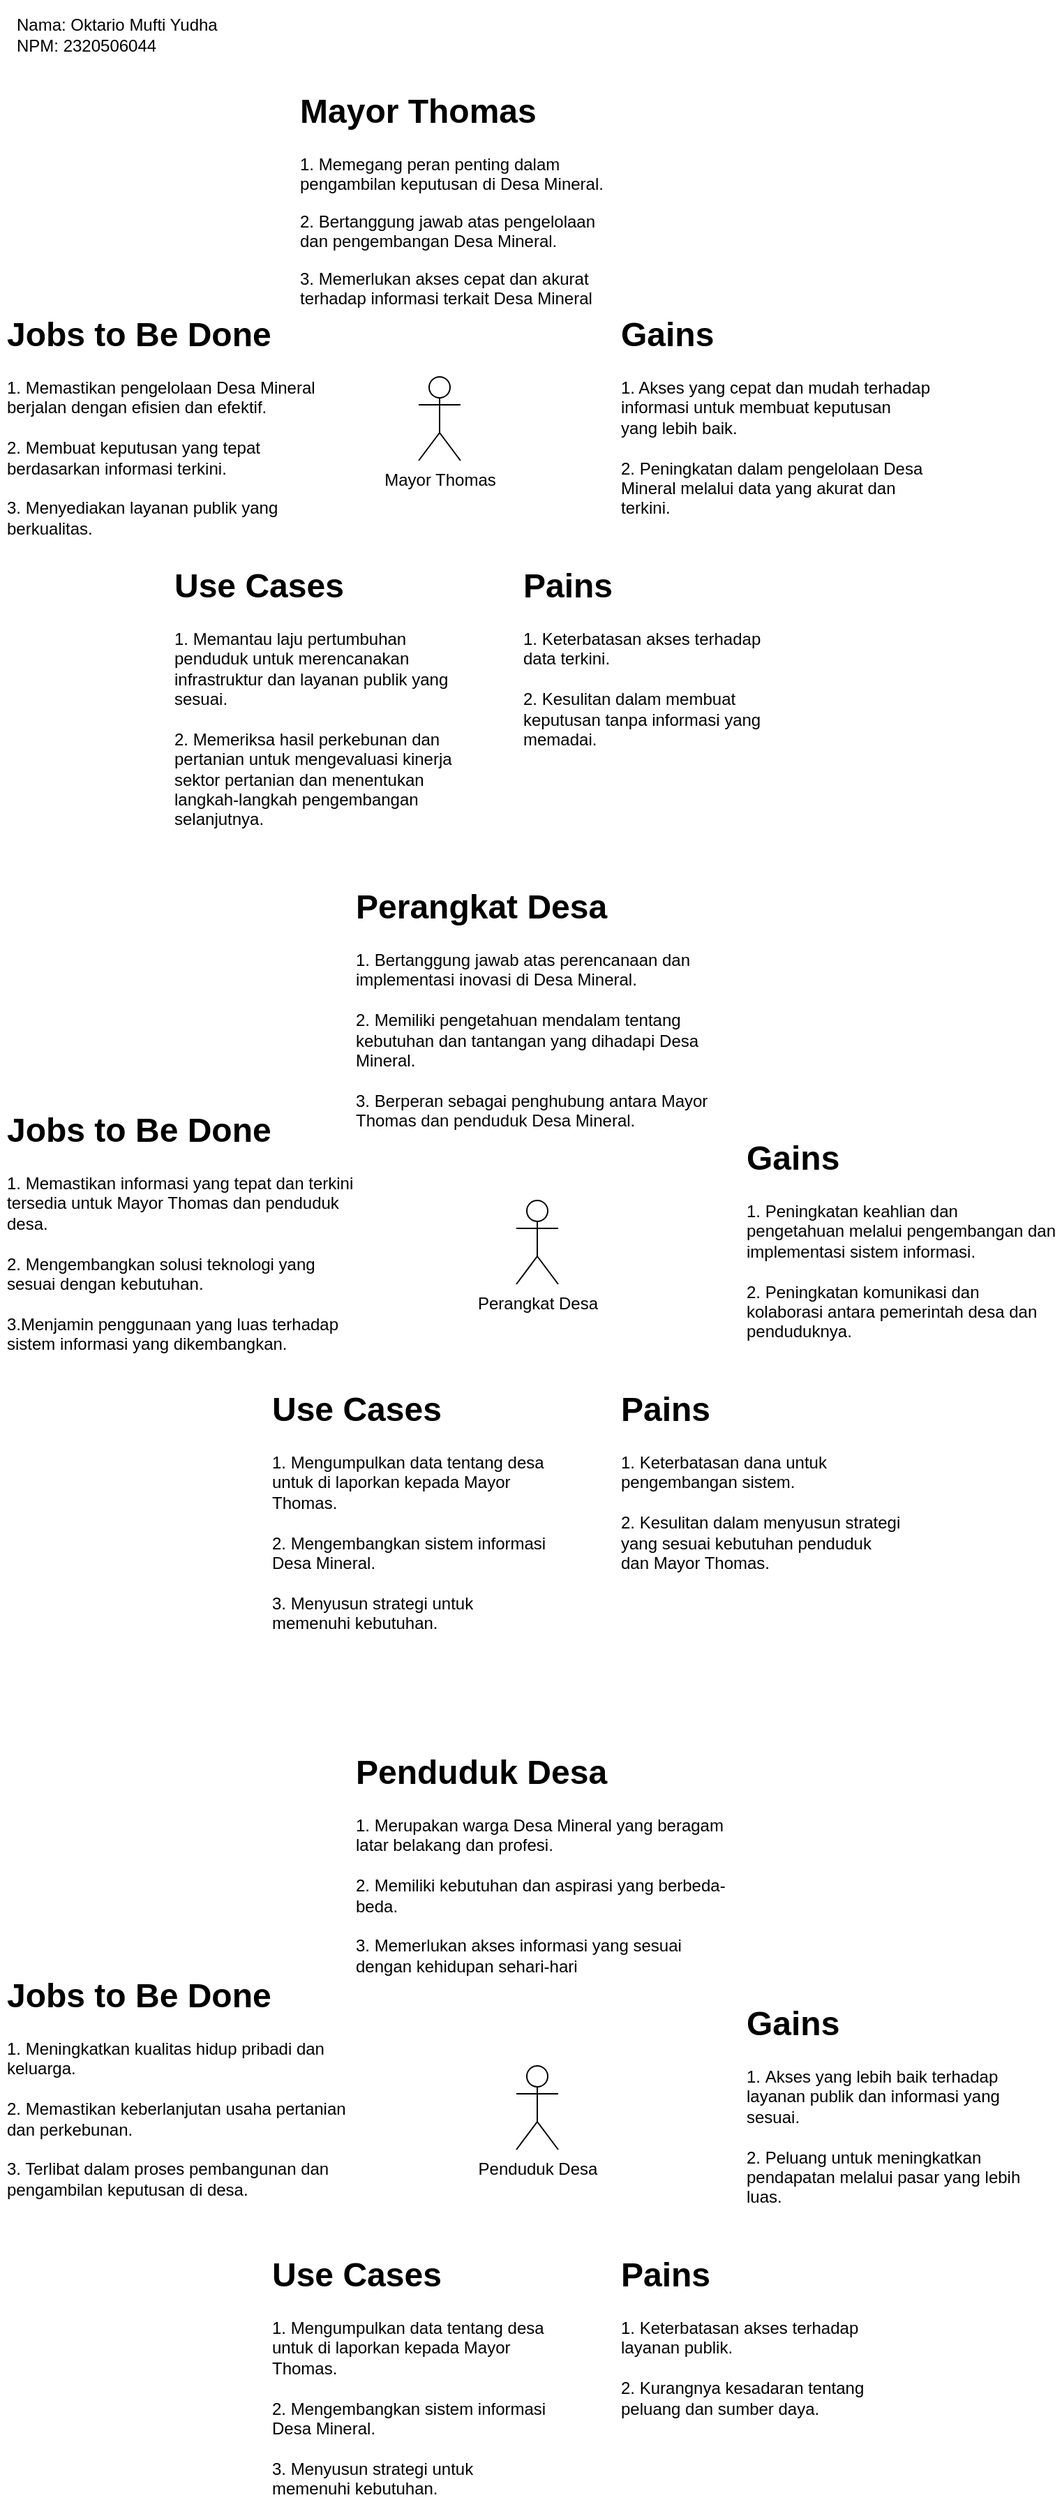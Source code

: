 <mxfile version="23.1.5" type="device">
  <diagram name="Page-1" id="2fudDDNEADqNkwlp9apn">
    <mxGraphModel dx="880" dy="1646" grid="1" gridSize="10" guides="1" tooltips="1" connect="1" arrows="1" fold="1" page="1" pageScale="1" pageWidth="850" pageHeight="1100" math="0" shadow="0">
      <root>
        <mxCell id="0" />
        <mxCell id="1" parent="0" />
        <mxCell id="qkjzwJiiwRHz3EKMN4Mh-1" value="Mayor Thomas" style="shape=umlActor;verticalLabelPosition=bottom;verticalAlign=top;html=1;outlineConnect=0;" vertex="1" parent="1">
          <mxGeometry x="500" y="210" width="30" height="60" as="geometry" />
        </mxCell>
        <mxCell id="qkjzwJiiwRHz3EKMN4Mh-8" value="&lt;h1&gt;Mayor Thomas&lt;/h1&gt;&lt;p&gt;1. Memegang peran penting dalam pengambilan keputusan di Desa Mineral.&lt;/p&gt;&lt;p&gt;2. Bertanggung jawab atas pengelolaan dan pengembangan Desa Mineral.&lt;/p&gt;&lt;p&gt;&lt;span style=&quot;background-color: initial;&quot;&gt;3. Memerlukan akses cepat dan akurat terhadap informasi terkait Desa Mineral&lt;/span&gt;&lt;/p&gt;" style="text;html=1;spacing=5;spacingTop=-20;whiteSpace=wrap;overflow=hidden;rounded=0;" vertex="1" parent="1">
          <mxGeometry x="410" width="230" height="170" as="geometry" />
        </mxCell>
        <mxCell id="qkjzwJiiwRHz3EKMN4Mh-9" value="&lt;h1&gt;Gains&lt;/h1&gt;&lt;div&gt;&lt;div&gt;&lt;div&gt;1. Akses yang cepat dan mudah terhadap informasi untuk membuat keputusan yang lebih baik.&lt;/div&gt;&lt;div&gt;&lt;br&gt;&lt;/div&gt;&lt;div&gt;2. Peningkatan dalam pengelolaan Desa Mineral melalui data yang akurat dan terkini.&lt;/div&gt;&lt;/div&gt;&lt;/div&gt;" style="text;html=1;spacing=5;spacingTop=-20;whiteSpace=wrap;overflow=hidden;rounded=0;" vertex="1" parent="1">
          <mxGeometry x="640" y="160" width="230" height="160" as="geometry" />
        </mxCell>
        <mxCell id="qkjzwJiiwRHz3EKMN4Mh-10" value="&lt;h1&gt;Pains&lt;/h1&gt;&lt;div&gt;&lt;div&gt;1. Keterbatasan akses terhadap data terkini.&lt;/div&gt;&lt;div&gt;&lt;br&gt;&lt;/div&gt;&lt;div&gt;2. Kesulitan dalam membuat keputusan tanpa informasi yang memadai.&lt;/div&gt;&lt;/div&gt;" style="text;html=1;spacing=5;spacingTop=-20;whiteSpace=wrap;overflow=hidden;rounded=0;" vertex="1" parent="1">
          <mxGeometry x="570" y="340" width="200" height="140" as="geometry" />
        </mxCell>
        <mxCell id="qkjzwJiiwRHz3EKMN4Mh-11" value="&lt;h1&gt;Use Cases&lt;/h1&gt;&lt;div&gt;&lt;div&gt;1. Memantau laju pertumbuhan penduduk untuk merencanakan infrastruktur dan layanan publik yang sesuai.&lt;/div&gt;&lt;div&gt;&lt;br&gt;&lt;/div&gt;&lt;div&gt;2. Memeriksa hasil perkebunan dan pertanian untuk mengevaluasi kinerja sektor pertanian dan menentukan langkah-langkah pengembangan selanjutnya.&lt;/div&gt;&lt;/div&gt;" style="text;html=1;spacing=5;spacingTop=-20;whiteSpace=wrap;overflow=hidden;rounded=0;" vertex="1" parent="1">
          <mxGeometry x="320" y="340" width="220" height="200" as="geometry" />
        </mxCell>
        <mxCell id="qkjzwJiiwRHz3EKMN4Mh-12" value="&lt;h1&gt;Jobs to Be Done&lt;/h1&gt;&lt;div&gt;&lt;div&gt;1. Memastikan pengelolaan Desa Mineral berjalan dengan efisien dan efektif.&lt;/div&gt;&lt;div&gt;&lt;br&gt;&lt;/div&gt;&lt;div&gt;2. Membuat keputusan yang tepat berdasarkan informasi terkini.&lt;/div&gt;&lt;div&gt;&lt;br&gt;&lt;/div&gt;&lt;div&gt;3. Menyediakan layanan publik yang berkualitas.&lt;/div&gt;&lt;/div&gt;" style="text;html=1;spacing=5;spacingTop=-20;whiteSpace=wrap;overflow=hidden;rounded=0;" vertex="1" parent="1">
          <mxGeometry x="200" y="160" width="240" height="170" as="geometry" />
        </mxCell>
        <mxCell id="qkjzwJiiwRHz3EKMN4Mh-13" value="Perangkat Desa" style="shape=umlActor;verticalLabelPosition=bottom;verticalAlign=top;html=1;outlineConnect=0;" vertex="1" parent="1">
          <mxGeometry x="570" y="800" width="30" height="60" as="geometry" />
        </mxCell>
        <mxCell id="qkjzwJiiwRHz3EKMN4Mh-14" value="&lt;h1&gt;Perangkat Desa&lt;/h1&gt;&lt;div&gt;&lt;div&gt;1. Bertanggung jawab atas perencanaan dan implementasi inovasi di Desa Mineral.&lt;/div&gt;&lt;div&gt;&lt;br&gt;&lt;/div&gt;&lt;div&gt;2. Memiliki pengetahuan mendalam tentang kebutuhan dan tantangan yang dihadapi Desa Mineral.&lt;/div&gt;&lt;div&gt;&lt;br&gt;&lt;/div&gt;&lt;div&gt;3. Berperan sebagai penghubung antara Mayor Thomas dan penduduk Desa Mineral.&lt;/div&gt;&lt;/div&gt;" style="text;html=1;spacing=5;spacingTop=-20;whiteSpace=wrap;overflow=hidden;rounded=0;" vertex="1" parent="1">
          <mxGeometry x="450" y="570" width="280" height="180" as="geometry" />
        </mxCell>
        <mxCell id="qkjzwJiiwRHz3EKMN4Mh-15" value="&lt;h1&gt;Gains&lt;/h1&gt;&lt;div&gt;&lt;span style=&quot;background-color: initial;&quot;&gt;1.&amp;nbsp;Peningkatan keahlian dan pengetahuan melalui pengembangan dan implementasi sistem informasi.&lt;/span&gt;&lt;br&gt;&lt;/div&gt;&lt;div&gt;&lt;br&gt;&lt;/div&gt;2. Peningkatan komunikasi dan kolaborasi antara pemerintah desa dan penduduknya." style="text;html=1;spacing=5;spacingTop=-20;whiteSpace=wrap;overflow=hidden;rounded=0;" vertex="1" parent="1">
          <mxGeometry x="730" y="750" width="230" height="160" as="geometry" />
        </mxCell>
        <mxCell id="qkjzwJiiwRHz3EKMN4Mh-16" value="&lt;h1&gt;Pains&lt;/h1&gt;&lt;div&gt;&lt;div&gt;1. Keterbatasan dana untuk pengembangan sistem.&lt;/div&gt;&lt;div&gt;&lt;br&gt;&lt;/div&gt;&lt;div&gt;2. Kesulitan dalam menyusun strategi yang sesuai kebutuhan penduduk dan Mayor Thomas.&lt;/div&gt;&lt;/div&gt;" style="text;html=1;spacing=5;spacingTop=-20;whiteSpace=wrap;overflow=hidden;rounded=0;" vertex="1" parent="1">
          <mxGeometry x="640" y="930" width="210" height="140" as="geometry" />
        </mxCell>
        <mxCell id="qkjzwJiiwRHz3EKMN4Mh-17" value="&lt;h1&gt;Use Cases&lt;/h1&gt;&lt;div&gt;&lt;div&gt;1. Mengumpulkan data tentang desa untuk di laporkan kepada Mayor Thomas.&lt;/div&gt;&lt;div&gt;&lt;br&gt;&lt;/div&gt;&lt;div&gt;2. Mengembangkan sistem informasi Desa Mineral.&lt;/div&gt;&lt;div&gt;&lt;br&gt;&lt;/div&gt;&lt;div&gt;3. Menyusun strategi untuk memenuhi kebutuhan.&lt;/div&gt;&lt;/div&gt;" style="text;html=1;spacing=5;spacingTop=-20;whiteSpace=wrap;overflow=hidden;rounded=0;" vertex="1" parent="1">
          <mxGeometry x="390" y="930" width="210" height="180" as="geometry" />
        </mxCell>
        <mxCell id="qkjzwJiiwRHz3EKMN4Mh-18" value="&lt;h1&gt;Jobs to Be Done&lt;/h1&gt;&lt;div&gt;&lt;div&gt;1. Memastikan informasi yang tepat dan terkini tersedia untuk Mayor Thomas dan penduduk desa.&lt;/div&gt;&lt;div&gt;&lt;br&gt;&lt;/div&gt;&lt;div&gt;2. Mengembangkan solusi teknologi yang sesuai dengan kebutuhan.&lt;/div&gt;&lt;div&gt;&lt;br&gt;&lt;/div&gt;&lt;div&gt;3.Menjamin penggunaan yang luas terhadap sistem informasi yang dikembangkan.&lt;/div&gt;&lt;/div&gt;" style="text;html=1;spacing=5;spacingTop=-20;whiteSpace=wrap;overflow=hidden;rounded=0;" vertex="1" parent="1">
          <mxGeometry x="200" y="730" width="260" height="190" as="geometry" />
        </mxCell>
        <mxCell id="qkjzwJiiwRHz3EKMN4Mh-19" value="&lt;h1&gt;Penduduk Desa&lt;/h1&gt;&lt;div&gt;&lt;div&gt;1. Merupakan warga Desa Mineral yang beragam latar belakang dan profesi.&lt;/div&gt;&lt;div&gt;&lt;br&gt;&lt;/div&gt;&lt;div&gt;2. Memiliki kebutuhan dan aspirasi yang berbeda-beda.&lt;/div&gt;&lt;div&gt;&lt;span style=&quot;background-color: initial;&quot;&gt;&lt;br&gt;&lt;/span&gt;&lt;/div&gt;&lt;div&gt;&lt;span style=&quot;background-color: initial;&quot;&gt;3. Memerlukan akses informasi yang sesuai dengan kehidupan sehari-hari&lt;/span&gt;&lt;/div&gt;&lt;/div&gt;" style="text;html=1;spacing=5;spacingTop=-20;whiteSpace=wrap;overflow=hidden;rounded=0;" vertex="1" parent="1">
          <mxGeometry x="450" y="1190" width="280" height="180" as="geometry" />
        </mxCell>
        <mxCell id="qkjzwJiiwRHz3EKMN4Mh-20" value="&lt;h1&gt;Jobs to Be Done&lt;/h1&gt;&lt;div&gt;&lt;div&gt;1. Meningkatkan kualitas hidup pribadi dan keluarga.&lt;/div&gt;&lt;div&gt;&lt;br&gt;&lt;/div&gt;&lt;div&gt;2. Memastikan keberlanjutan usaha pertanian dan perkebunan.&lt;/div&gt;&lt;div&gt;&lt;br&gt;&lt;/div&gt;&lt;div&gt;3. Terlibat dalam proses pembangunan dan pengambilan keputusan di desa.&lt;/div&gt;&lt;/div&gt;" style="text;html=1;spacing=5;spacingTop=-20;whiteSpace=wrap;overflow=hidden;rounded=0;" vertex="1" parent="1">
          <mxGeometry x="200" y="1350" width="260" height="190" as="geometry" />
        </mxCell>
        <mxCell id="qkjzwJiiwRHz3EKMN4Mh-21" value="&lt;h1&gt;Gains&lt;/h1&gt;&lt;div&gt;&lt;span style=&quot;background-color: initial;&quot;&gt;1.&amp;nbsp;&lt;/span&gt;Akses yang lebih baik terhadap layanan publik dan informasi yang sesuai.&lt;/div&gt;&lt;div&gt;&lt;br&gt;&lt;/div&gt;&lt;div&gt;2. Peluang untuk meningkatkan pendapatan melalui pasar yang lebih luas.&lt;/div&gt;&lt;div&gt;&lt;br&gt;&lt;/div&gt;&lt;div&gt;&lt;br&gt;&lt;/div&gt;" style="text;html=1;spacing=5;spacingTop=-20;whiteSpace=wrap;overflow=hidden;rounded=0;" vertex="1" parent="1">
          <mxGeometry x="730" y="1370" width="230" height="160" as="geometry" />
        </mxCell>
        <mxCell id="qkjzwJiiwRHz3EKMN4Mh-22" value="Penduduk Desa" style="shape=umlActor;verticalLabelPosition=bottom;verticalAlign=top;html=1;outlineConnect=0;" vertex="1" parent="1">
          <mxGeometry x="570" y="1420" width="30" height="60" as="geometry" />
        </mxCell>
        <mxCell id="qkjzwJiiwRHz3EKMN4Mh-23" value="&lt;h1&gt;Pains&lt;/h1&gt;&lt;div&gt;&lt;div&gt;1. Keterbatasan akses terhadap layanan publik.&lt;/div&gt;&lt;div&gt;&lt;br&gt;&lt;/div&gt;&lt;div&gt;2. Kurangnya kesadaran tentang peluang dan sumber daya.&lt;/div&gt;&lt;/div&gt;" style="text;html=1;spacing=5;spacingTop=-20;whiteSpace=wrap;overflow=hidden;rounded=0;" vertex="1" parent="1">
          <mxGeometry x="640" y="1550" width="210" height="140" as="geometry" />
        </mxCell>
        <mxCell id="qkjzwJiiwRHz3EKMN4Mh-24" value="&lt;h1&gt;Use Cases&lt;/h1&gt;&lt;div&gt;&lt;div&gt;1. Mengumpulkan data tentang desa untuk di laporkan kepada Mayor Thomas.&lt;/div&gt;&lt;div&gt;&lt;br&gt;&lt;/div&gt;&lt;div&gt;2. Mengembangkan sistem informasi Desa Mineral.&lt;/div&gt;&lt;div&gt;&lt;br&gt;&lt;/div&gt;&lt;div&gt;3. Menyusun strategi untuk memenuhi kebutuhan.&lt;/div&gt;&lt;/div&gt;" style="text;html=1;spacing=5;spacingTop=-20;whiteSpace=wrap;overflow=hidden;rounded=0;" vertex="1" parent="1">
          <mxGeometry x="390" y="1550" width="210" height="180" as="geometry" />
        </mxCell>
        <mxCell id="qkjzwJiiwRHz3EKMN4Mh-25" value="Nama: Oktario Mufti Yudha&lt;br&gt;NPM: 2320506044" style="text;html=1;align=left;verticalAlign=middle;whiteSpace=wrap;rounded=0;" vertex="1" parent="1">
          <mxGeometry x="210" y="-60" width="160" height="50" as="geometry" />
        </mxCell>
      </root>
    </mxGraphModel>
  </diagram>
</mxfile>
